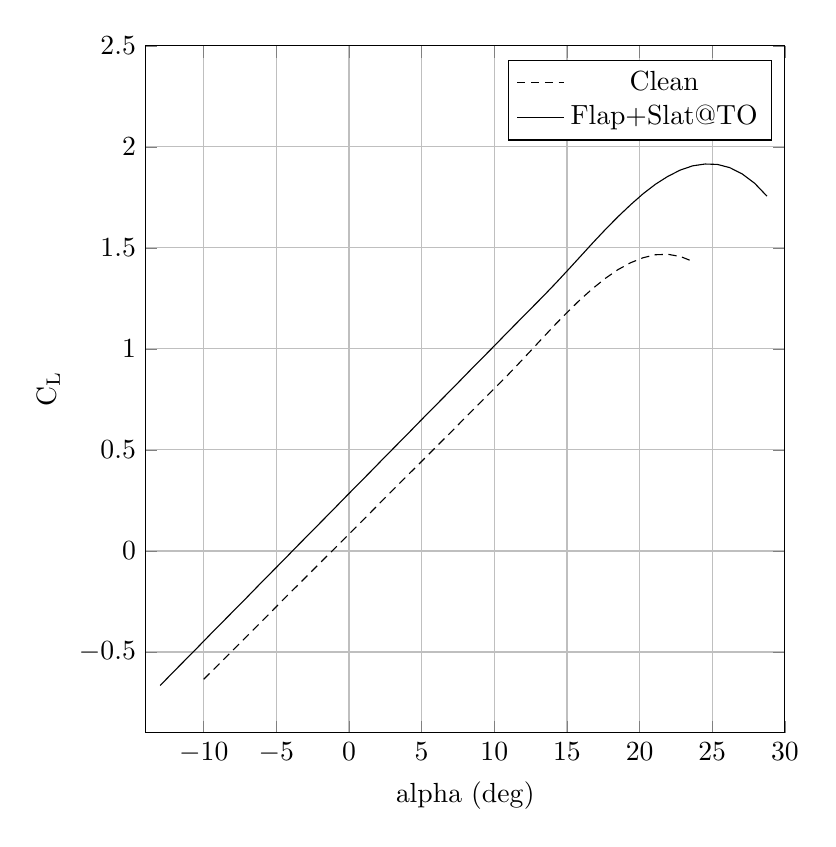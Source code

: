 %CL alpha Wing High Lift
\begin{tikzpicture}

\begin{axis}[
width=0.8\textwidth,
height=0.85\textwidth,
scaled ticks=false, tick label style={/pgf/number format/fixed},
xmin=-14.0,
xmax=30,
xlabel={alpha ($\deg$)},
xmajorgrids,
ymin=-0.9,
ymax=2.5,
ylabel={C\textsubscript{L}},
ymajorgrids,
legend entries = {Clean\\Flap+Slat@TO\\}
]

\addplot [
color=black,
densely dashed
]
table[row sep=crcr]{
-10.0	-0.635\\
-9.136	-0.573\\
-8.272	-0.511\\
-7.409	-0.449\\
-6.545	-0.387\\
-5.681	-0.325\\
-4.817	-0.262\\
-3.954	-0.2\\
-3.09	-0.138\\
-2.226	-0.076\\
-1.362	-0.014\\
-0.498	0.048\\
0.365	0.11\\
1.229	0.172\\
2.093	0.235\\
2.957	0.297\\
3.82	0.359\\
4.684	0.421\\
5.548	0.483\\
6.412	0.545\\
7.275	0.607\\
8.139	0.67\\
9.003	0.732\\
9.867	0.794\\
10.731	0.856\\
11.594	0.921\\
12.458	0.987\\
13.322	1.054\\
14.186	1.12\\
15.049	1.183\\
15.913	1.244\\
16.777	1.299\\
17.641	1.349\\
18.505	1.392\\
19.368	1.426\\
20.232	1.451\\
21.096	1.466\\
21.96	1.468\\
22.823	1.457\\
23.687	1.432\\
};

\addplot [
color=black,
solid
]
table[row sep=crcr]{
-13.0	-0.666\\
-12.148	-0.603\\
-11.295	-0.541\\
-10.443	-0.479\\
-9.59	-0.416\\
-8.738	-0.354\\
-7.886	-0.292\\
-7.033	-0.23\\
-6.181	-0.167\\
-5.329	-0.105\\
-4.476	-0.043\\
-3.624	0.02\\
-2.771	0.082\\
-1.919	0.144\\
-1.067	0.206\\
-0.214	0.269\\
0.638	0.331\\
1.49	0.393\\
2.343	0.456\\
3.195	0.518\\
4.048	0.58\\
4.9	0.643\\
5.752	0.705\\
6.605	0.767\\
7.457	0.829\\
8.309	0.892\\
9.162	0.954\\
10.014	1.016\\
10.867	1.079\\
11.719	1.141\\
12.571	1.203\\
13.424	1.265\\
14.276	1.329\\
15.128	1.395\\
15.981	1.462\\
16.833	1.529\\
17.686	1.594\\
18.538	1.656\\
19.39	1.714\\
20.243	1.768\\
21.095	1.815\\
21.947	1.854\\
22.8	1.885\\
23.652	1.906\\
24.505	1.915\\
25.357	1.913\\
26.209	1.897\\
27.062	1.866\\
27.914	1.82\\
28.766	1.756\\
};
\end{axis}
\end{tikzpicture}%
